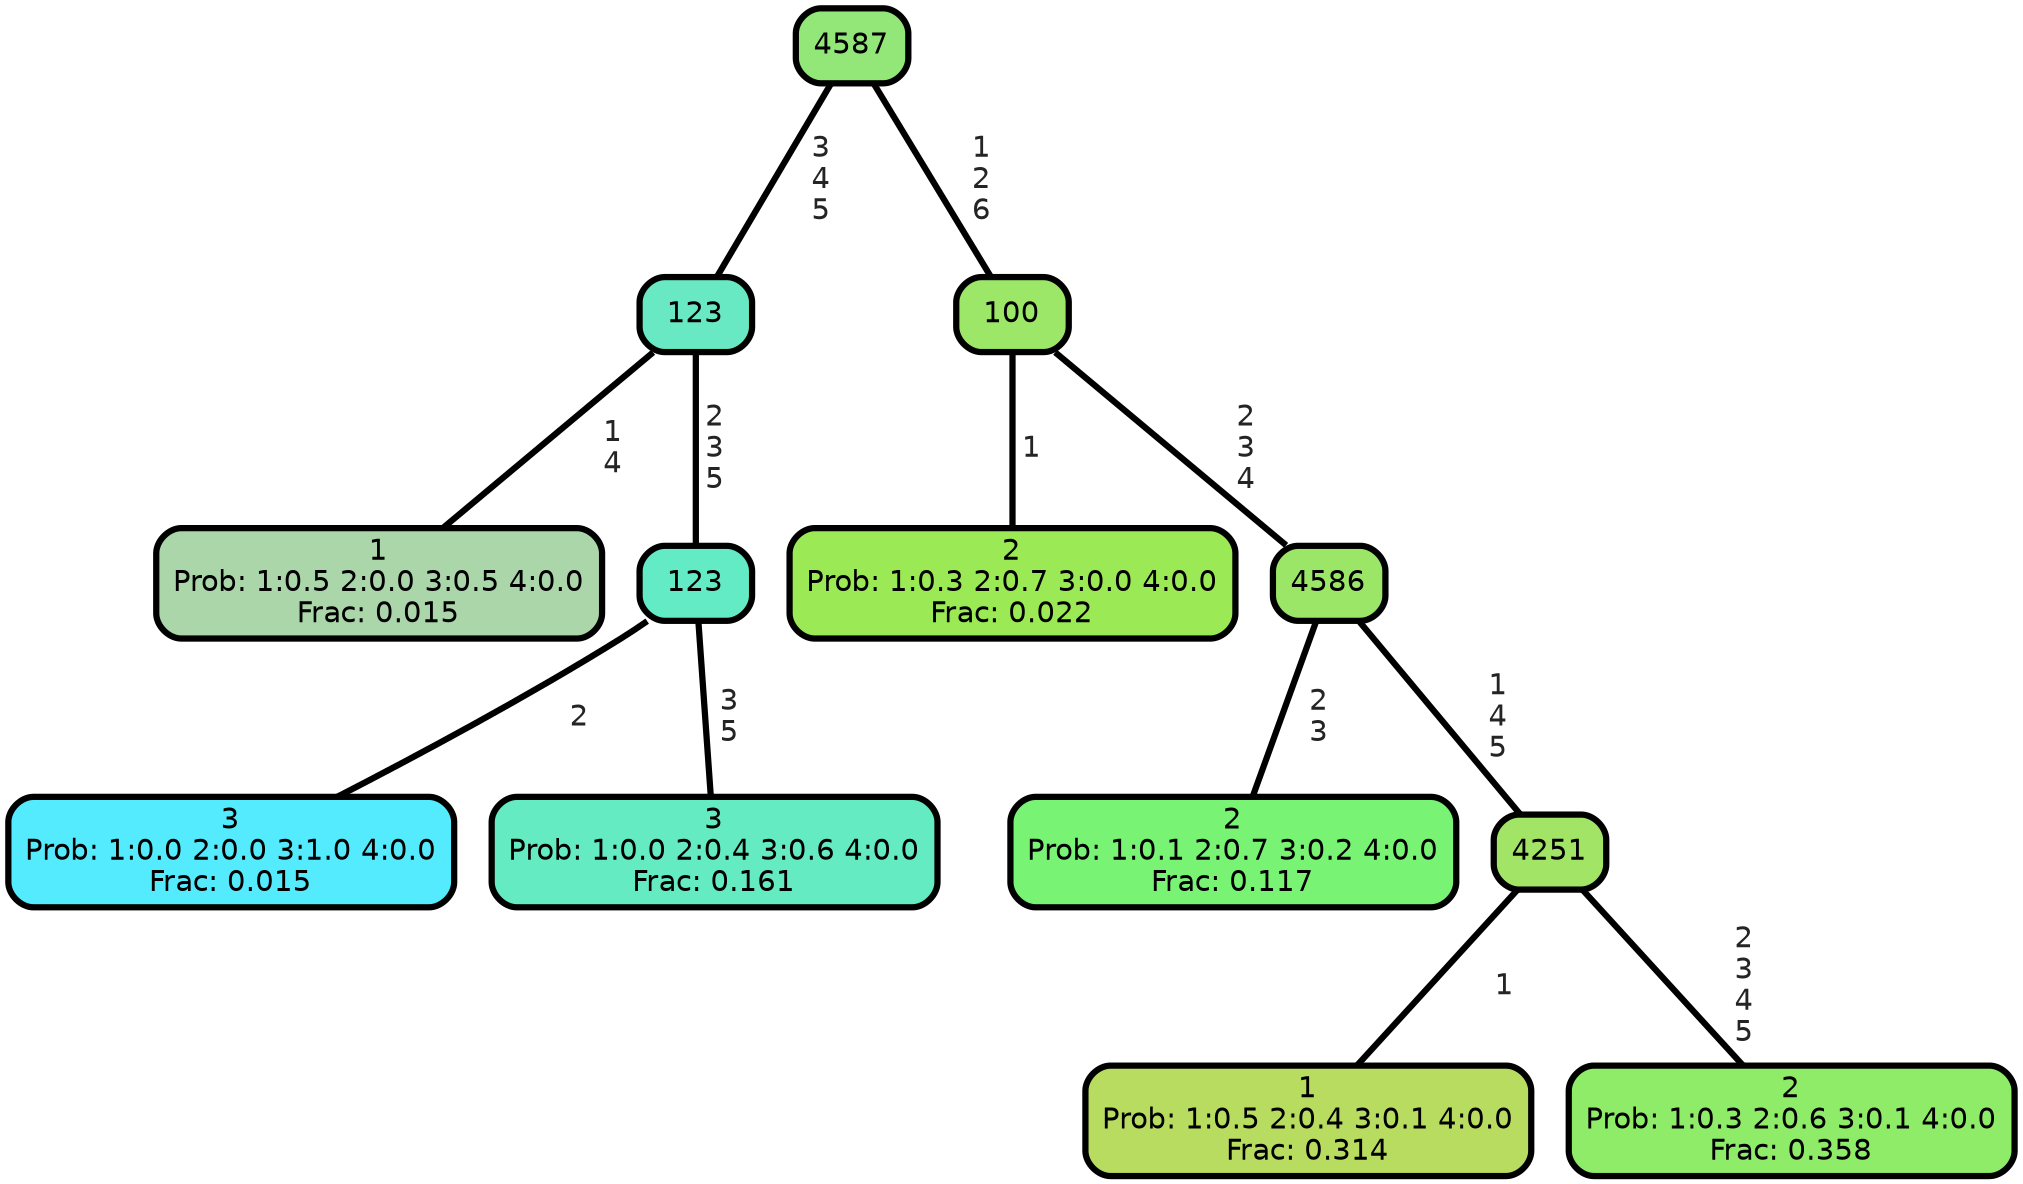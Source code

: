 graph Tree {
node [shape=box, style="filled, rounded",color="black",penwidth="3",fontcolor="black",                 fontname=helvetica] ;
graph [ranksep="0 equally", splines=straight,                 bgcolor=transparent, dpi=200] ;
edge [fontname=helvetica, fontweight=bold,fontcolor=grey14,color=black] ;
0 [label="1
Prob: 1:0.5 2:0.0 3:0.5 4:0.0
Frac: 0.015", fillcolor="#aad6aa"] ;
1 [label="123", fillcolor="#68e9c4"] ;
2 [label="3
Prob: 1:0.0 2:0.0 3:1.0 4:0.0
Frac: 0.015", fillcolor="#55ebff"] ;
3 [label="123", fillcolor="#63ebc6"] ;
4 [label="3
Prob: 1:0.0 2:0.4 3:0.6 4:0.0
Frac: 0.161", fillcolor="#64ebc1"] ;
5 [label="4587", fillcolor="#92e778"] ;
6 [label="2
Prob: 1:0.3 2:0.7 3:0.0 4:0.0
Frac: 0.022", fillcolor="#9bea55"] ;
7 [label="100", fillcolor="#9ce767"] ;
8 [label="2
Prob: 1:0.1 2:0.7 3:0.2 4:0.0
Frac: 0.117", fillcolor="#78f374"] ;
9 [label="4586", fillcolor="#9ce667"] ;
10 [label="1
Prob: 1:0.5 2:0.4 3:0.1 4:0.0
Frac: 0.314", fillcolor="#b8dc60"] ;
11 [label="4251", fillcolor="#a2e465"] ;
12 [label="2
Prob: 1:0.3 2:0.6 3:0.1 4:0.0
Frac: 0.358", fillcolor="#8eec69"] ;
1 -- 0 [label=" 1\n 4",penwidth=3] ;
1 -- 3 [label=" 2\n 3\n 5",penwidth=3] ;
3 -- 2 [label=" 2",penwidth=3] ;
3 -- 4 [label=" 3\n 5",penwidth=3] ;
5 -- 1 [label=" 3\n 4\n 5",penwidth=3] ;
5 -- 7 [label=" 1\n 2\n 6",penwidth=3] ;
7 -- 6 [label=" 1",penwidth=3] ;
7 -- 9 [label=" 2\n 3\n 4",penwidth=3] ;
9 -- 8 [label=" 2\n 3",penwidth=3] ;
9 -- 11 [label=" 1\n 4\n 5",penwidth=3] ;
11 -- 10 [label=" 1",penwidth=3] ;
11 -- 12 [label=" 2\n 3\n 4\n 5",penwidth=3] ;
{rank = same;}}